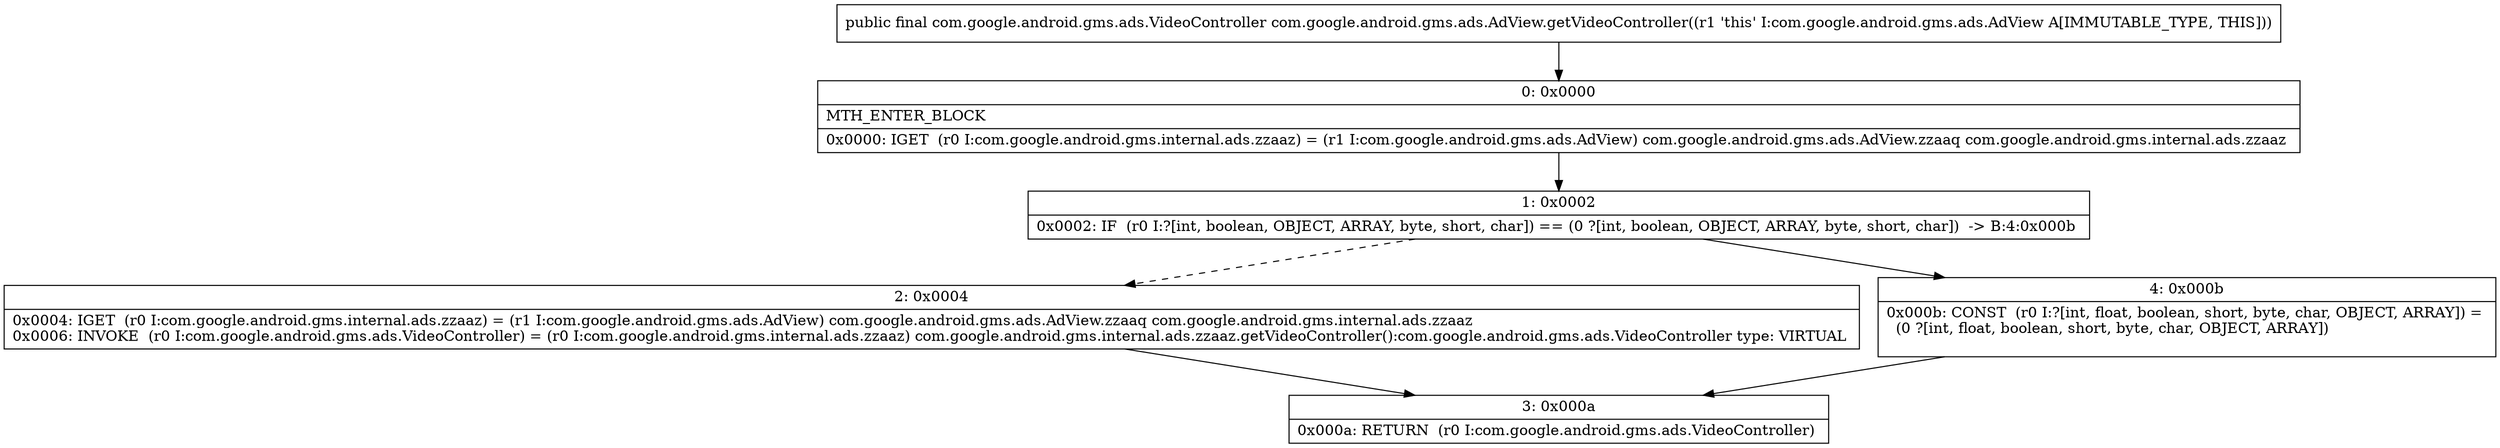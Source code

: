 digraph "CFG forcom.google.android.gms.ads.AdView.getVideoController()Lcom\/google\/android\/gms\/ads\/VideoController;" {
Node_0 [shape=record,label="{0\:\ 0x0000|MTH_ENTER_BLOCK\l|0x0000: IGET  (r0 I:com.google.android.gms.internal.ads.zzaaz) = (r1 I:com.google.android.gms.ads.AdView) com.google.android.gms.ads.AdView.zzaaq com.google.android.gms.internal.ads.zzaaz \l}"];
Node_1 [shape=record,label="{1\:\ 0x0002|0x0002: IF  (r0 I:?[int, boolean, OBJECT, ARRAY, byte, short, char]) == (0 ?[int, boolean, OBJECT, ARRAY, byte, short, char])  \-\> B:4:0x000b \l}"];
Node_2 [shape=record,label="{2\:\ 0x0004|0x0004: IGET  (r0 I:com.google.android.gms.internal.ads.zzaaz) = (r1 I:com.google.android.gms.ads.AdView) com.google.android.gms.ads.AdView.zzaaq com.google.android.gms.internal.ads.zzaaz \l0x0006: INVOKE  (r0 I:com.google.android.gms.ads.VideoController) = (r0 I:com.google.android.gms.internal.ads.zzaaz) com.google.android.gms.internal.ads.zzaaz.getVideoController():com.google.android.gms.ads.VideoController type: VIRTUAL \l}"];
Node_3 [shape=record,label="{3\:\ 0x000a|0x000a: RETURN  (r0 I:com.google.android.gms.ads.VideoController) \l}"];
Node_4 [shape=record,label="{4\:\ 0x000b|0x000b: CONST  (r0 I:?[int, float, boolean, short, byte, char, OBJECT, ARRAY]) = \l  (0 ?[int, float, boolean, short, byte, char, OBJECT, ARRAY])\l \l}"];
MethodNode[shape=record,label="{public final com.google.android.gms.ads.VideoController com.google.android.gms.ads.AdView.getVideoController((r1 'this' I:com.google.android.gms.ads.AdView A[IMMUTABLE_TYPE, THIS])) }"];
MethodNode -> Node_0;
Node_0 -> Node_1;
Node_1 -> Node_2[style=dashed];
Node_1 -> Node_4;
Node_2 -> Node_3;
Node_4 -> Node_3;
}

